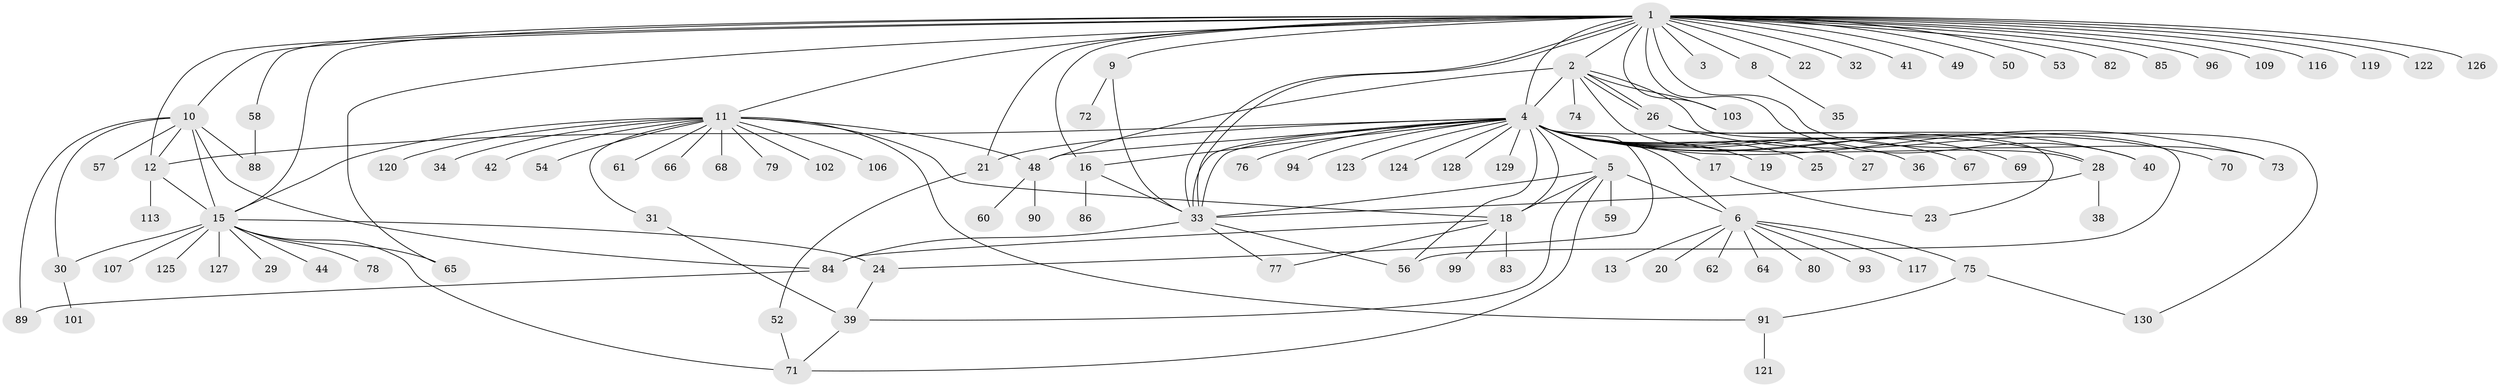 // original degree distribution, {14: 0.007692307692307693, 11: 0.015384615384615385, 1: 0.5615384615384615, 31: 0.007692307692307693, 7: 0.015384615384615385, 26: 0.007692307692307693, 3: 0.11538461538461539, 4: 0.05384615384615385, 10: 0.007692307692307693, 5: 0.023076923076923078, 9: 0.015384615384615385, 2: 0.14615384615384616, 12: 0.007692307692307693, 8: 0.007692307692307693, 6: 0.007692307692307693}
// Generated by graph-tools (version 1.1) at 2025/41/03/06/25 10:41:45]
// undirected, 104 vertices, 146 edges
graph export_dot {
graph [start="1"]
  node [color=gray90,style=filled];
  1 [super="+7"];
  2 [super="+46"];
  3;
  4 [super="+51"];
  5 [super="+87"];
  6 [super="+47"];
  8;
  9 [super="+55"];
  10 [super="+45"];
  11 [super="+14"];
  12 [super="+111"];
  13;
  15 [super="+37"];
  16;
  17;
  18;
  19;
  20;
  21 [super="+108"];
  22;
  23;
  24;
  25;
  26 [super="+98"];
  27;
  28 [super="+97"];
  29;
  30 [super="+43"];
  31 [super="+100"];
  32;
  33 [super="+63"];
  34;
  35;
  36;
  38;
  39 [super="+104"];
  40;
  41;
  42;
  44;
  48;
  49;
  50;
  52;
  53;
  54;
  56 [super="+112"];
  57;
  58;
  59;
  60 [super="+105"];
  61;
  62;
  64;
  65;
  66;
  67;
  68 [super="+110"];
  69;
  70 [super="+118"];
  71 [super="+92"];
  72;
  73;
  74;
  75;
  76;
  77 [super="+81"];
  78;
  79;
  80;
  82;
  83 [super="+115"];
  84;
  85;
  86 [super="+95"];
  88;
  89 [super="+114"];
  90;
  91;
  93;
  94;
  96;
  99;
  101;
  102;
  103;
  106;
  107;
  109;
  113;
  116;
  117;
  119;
  120;
  121;
  122;
  123;
  124;
  125;
  126;
  127;
  128;
  129;
  130;
  1 -- 2 [weight=2];
  1 -- 3;
  1 -- 4 [weight=2];
  1 -- 8 [weight=2];
  1 -- 22;
  1 -- 32;
  1 -- 33;
  1 -- 33;
  1 -- 41;
  1 -- 82;
  1 -- 103;
  1 -- 126;
  1 -- 15;
  1 -- 65;
  1 -- 9;
  1 -- 10;
  1 -- 11 [weight=2];
  1 -- 12;
  1 -- 73;
  1 -- 16;
  1 -- 21;
  1 -- 85;
  1 -- 96;
  1 -- 122;
  1 -- 40;
  1 -- 109;
  1 -- 49;
  1 -- 50;
  1 -- 116;
  1 -- 53;
  1 -- 119;
  1 -- 58;
  2 -- 4;
  2 -- 26;
  2 -- 26;
  2 -- 28;
  2 -- 48;
  2 -- 74;
  2 -- 103;
  2 -- 130;
  4 -- 5;
  4 -- 6;
  4 -- 12;
  4 -- 16;
  4 -- 17;
  4 -- 18;
  4 -- 19;
  4 -- 21;
  4 -- 24;
  4 -- 25;
  4 -- 27;
  4 -- 28;
  4 -- 33;
  4 -- 33;
  4 -- 36;
  4 -- 40;
  4 -- 48;
  4 -- 56;
  4 -- 67;
  4 -- 69;
  4 -- 73;
  4 -- 76;
  4 -- 94;
  4 -- 124;
  4 -- 128;
  4 -- 129;
  4 -- 123;
  4 -- 23;
  5 -- 33;
  5 -- 39;
  5 -- 59;
  5 -- 18;
  5 -- 6;
  5 -- 71;
  6 -- 13;
  6 -- 20;
  6 -- 62;
  6 -- 64;
  6 -- 75;
  6 -- 80;
  6 -- 93;
  6 -- 117;
  8 -- 35;
  9 -- 33;
  9 -- 72;
  10 -- 30;
  10 -- 89;
  10 -- 84;
  10 -- 88;
  10 -- 57;
  10 -- 15;
  10 -- 12;
  11 -- 18;
  11 -- 31;
  11 -- 34;
  11 -- 66;
  11 -- 68;
  11 -- 79;
  11 -- 91;
  11 -- 102;
  11 -- 42;
  11 -- 106;
  11 -- 48;
  11 -- 54;
  11 -- 120;
  11 -- 61;
  11 -- 15;
  12 -- 15;
  12 -- 113;
  15 -- 24;
  15 -- 29;
  15 -- 44;
  15 -- 107;
  15 -- 125;
  15 -- 65;
  15 -- 127;
  15 -- 78;
  15 -- 30;
  15 -- 71;
  16 -- 33;
  16 -- 86;
  17 -- 23;
  18 -- 77;
  18 -- 83;
  18 -- 84;
  18 -- 99;
  21 -- 52;
  24 -- 39;
  26 -- 70;
  26 -- 56;
  28 -- 33;
  28 -- 38;
  30 -- 101;
  31 -- 39;
  33 -- 56;
  33 -- 77;
  33 -- 84;
  39 -- 71;
  48 -- 60;
  48 -- 90;
  52 -- 71;
  58 -- 88;
  75 -- 91;
  75 -- 130;
  84 -- 89;
  91 -- 121;
}
